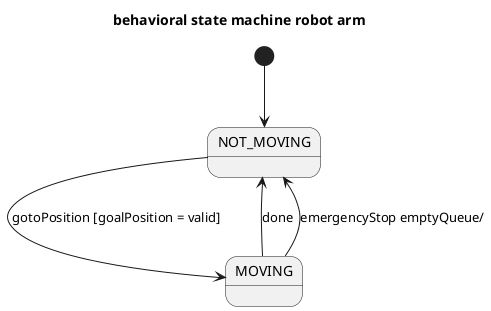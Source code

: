 @startuml behavioral state machine
title behavioral state machine robot arm
[*] --> NOT_MOVING
NOT_MOVING --> MOVING : gotoPosition [goalPosition = valid]
MOVING --> NOT_MOVING : done
MOVING --> NOT_MOVING : emergencyStop emptyQueue/
@enduml